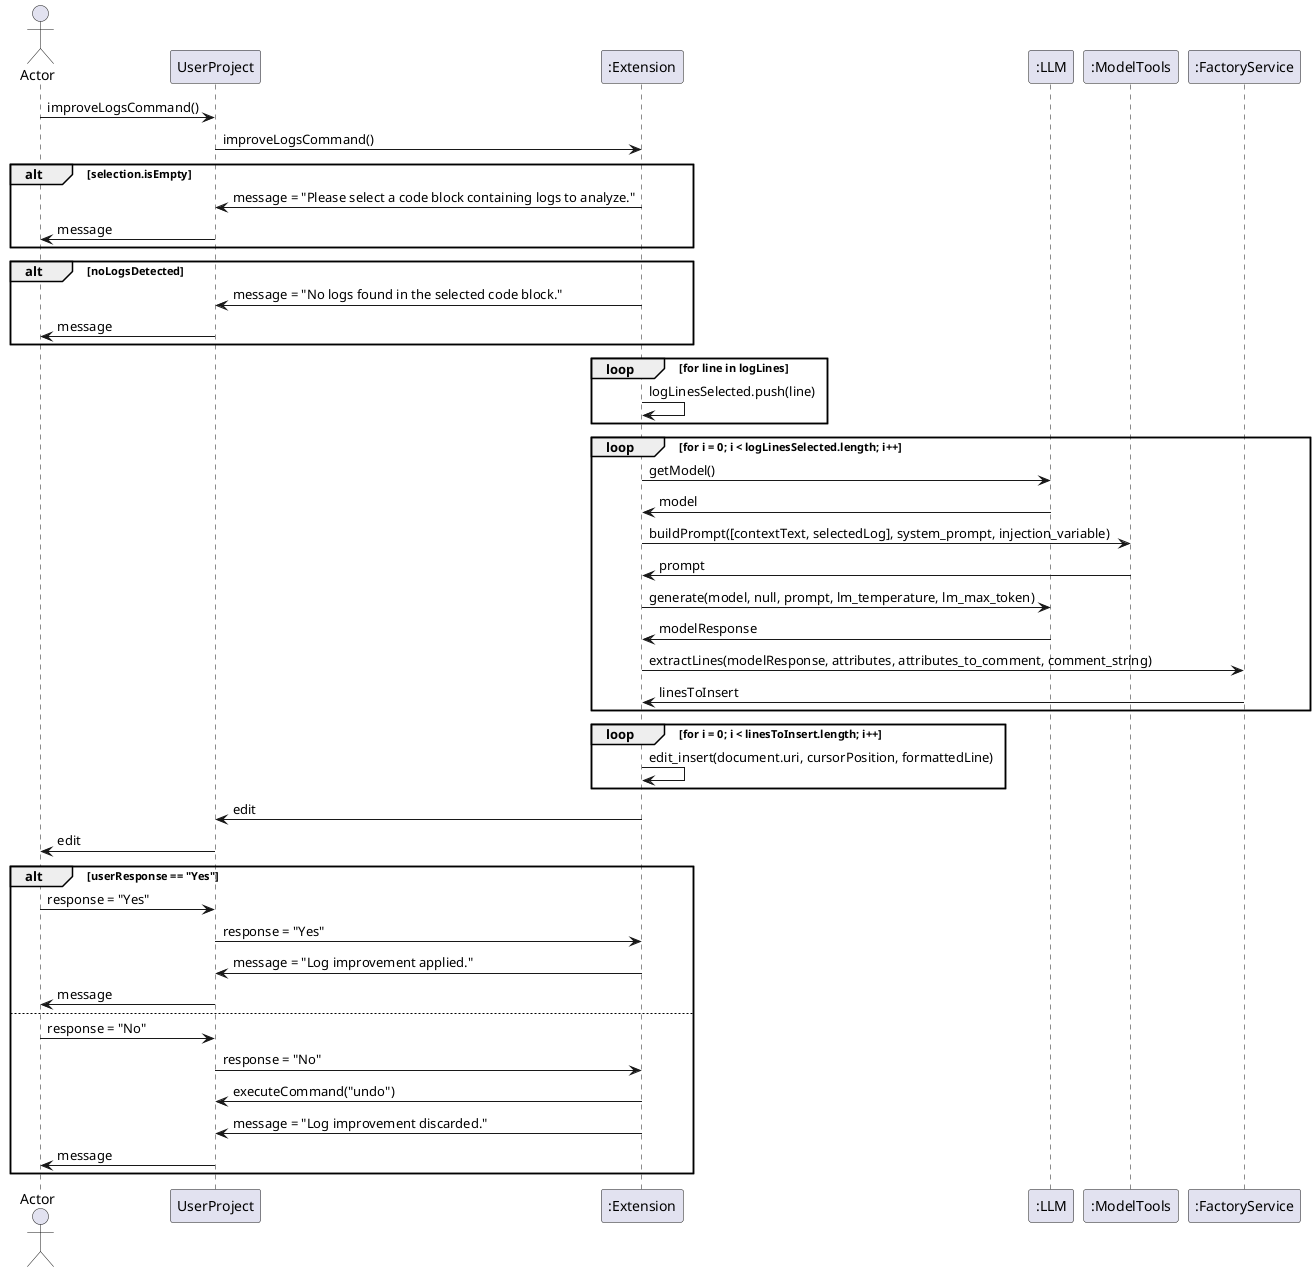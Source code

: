 @startuml

actor Actor
participant "UserProject" as UserProject
participant ":Extension" as Extension
participant ":LLM" as LLM
participant ":ModelTools" as ModelTools
participant ":FactoryService" as FactoryService

Actor -> UserProject: improveLogsCommand()
UserProject -> Extension: improveLogsCommand()

alt selection.isEmpty
    Extension -> UserProject: message = "Please select a code block containing logs to analyze."
    UserProject -> Actor: message
end

alt noLogsDetected
    Extension -> UserProject: message = "No logs found in the selected code block."
    UserProject -> Actor: message
end

loop for line in logLines
    Extension -> Extension: logLinesSelected.push(line)
end

loop for i = 0; i < logLinesSelected.length; i++
    Extension -> LLM: getModel()
    LLM -> Extension: model
    Extension -> ModelTools: buildPrompt([contextText, selectedLog], system_prompt, injection_variable)
    ModelTools -> Extension: prompt
    Extension -> LLM: generate(model, null, prompt, lm_temperature, lm_max_token)
    LLM -> Extension: modelResponse
    Extension -> FactoryService: extractLines(modelResponse, attributes, attributes_to_comment, comment_string)
    FactoryService -> Extension: linesToInsert
end

loop for i = 0; i < linesToInsert.length; i++
    Extension -> Extension: edit_insert(document.uri, cursorPosition, formattedLine)
end

Extension -> UserProject: edit
UserProject -> Actor: edit

alt userResponse == "Yes"
    Actor -> UserProject: response = "Yes"
    UserProject -> Extension: response = "Yes"
    Extension -> UserProject: message = "Log improvement applied."
    UserProject -> Actor: message
else
    Actor -> UserProject: response = "No"
    UserProject -> Extension: response = "No"
    Extension -> UserProject: executeCommand("undo")
    Extension -> UserProject: message = "Log improvement discarded."
    UserProject -> Actor: message
end

@enduml
